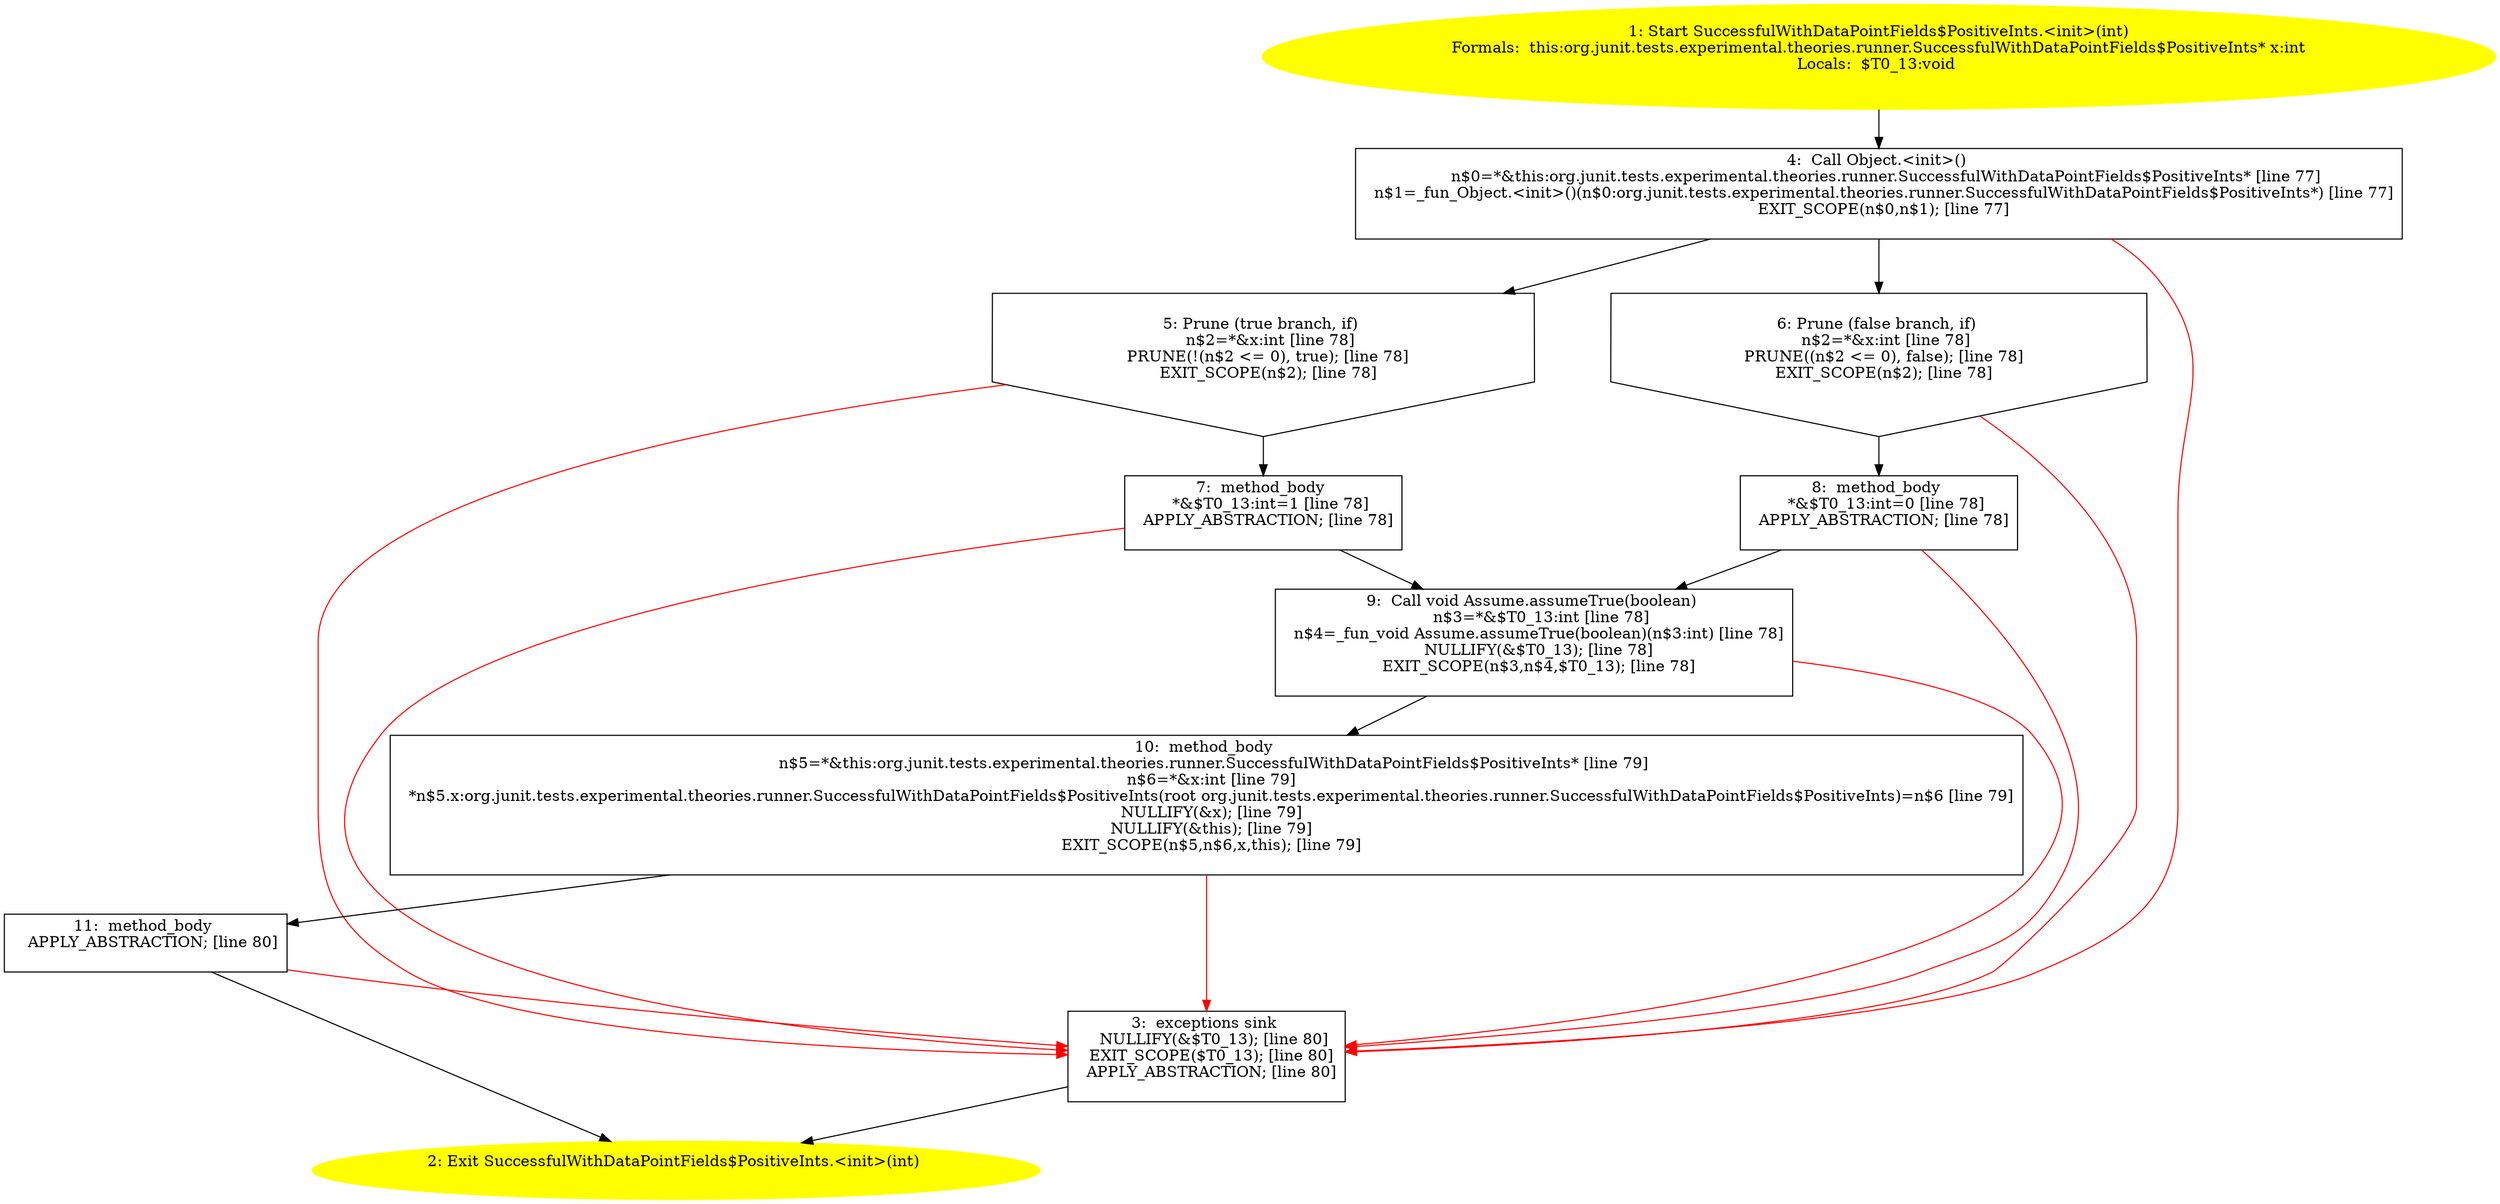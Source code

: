 /* @generated */
digraph cfg {
"org.junit.tests.experimental.theories.runner.SuccessfulWithDataPointFields$PositiveInts.<init>(int).e94631c5ba08dc3cd21747d5b4ca9497_1" [label="1: Start SuccessfulWithDataPointFields$PositiveInts.<init>(int)\nFormals:  this:org.junit.tests.experimental.theories.runner.SuccessfulWithDataPointFields$PositiveInts* x:int\nLocals:  $T0_13:void \n  " color=yellow style=filled]
	

	 "org.junit.tests.experimental.theories.runner.SuccessfulWithDataPointFields$PositiveInts.<init>(int).e94631c5ba08dc3cd21747d5b4ca9497_1" -> "org.junit.tests.experimental.theories.runner.SuccessfulWithDataPointFields$PositiveInts.<init>(int).e94631c5ba08dc3cd21747d5b4ca9497_4" ;
"org.junit.tests.experimental.theories.runner.SuccessfulWithDataPointFields$PositiveInts.<init>(int).e94631c5ba08dc3cd21747d5b4ca9497_2" [label="2: Exit SuccessfulWithDataPointFields$PositiveInts.<init>(int) \n  " color=yellow style=filled]
	

"org.junit.tests.experimental.theories.runner.SuccessfulWithDataPointFields$PositiveInts.<init>(int).e94631c5ba08dc3cd21747d5b4ca9497_3" [label="3:  exceptions sink \n   NULLIFY(&$T0_13); [line 80]\n  EXIT_SCOPE($T0_13); [line 80]\n  APPLY_ABSTRACTION; [line 80]\n " shape="box"]
	

	 "org.junit.tests.experimental.theories.runner.SuccessfulWithDataPointFields$PositiveInts.<init>(int).e94631c5ba08dc3cd21747d5b4ca9497_3" -> "org.junit.tests.experimental.theories.runner.SuccessfulWithDataPointFields$PositiveInts.<init>(int).e94631c5ba08dc3cd21747d5b4ca9497_2" ;
"org.junit.tests.experimental.theories.runner.SuccessfulWithDataPointFields$PositiveInts.<init>(int).e94631c5ba08dc3cd21747d5b4ca9497_4" [label="4:  Call Object.<init>() \n   n$0=*&this:org.junit.tests.experimental.theories.runner.SuccessfulWithDataPointFields$PositiveInts* [line 77]\n  n$1=_fun_Object.<init>()(n$0:org.junit.tests.experimental.theories.runner.SuccessfulWithDataPointFields$PositiveInts*) [line 77]\n  EXIT_SCOPE(n$0,n$1); [line 77]\n " shape="box"]
	

	 "org.junit.tests.experimental.theories.runner.SuccessfulWithDataPointFields$PositiveInts.<init>(int).e94631c5ba08dc3cd21747d5b4ca9497_4" -> "org.junit.tests.experimental.theories.runner.SuccessfulWithDataPointFields$PositiveInts.<init>(int).e94631c5ba08dc3cd21747d5b4ca9497_5" ;
	 "org.junit.tests.experimental.theories.runner.SuccessfulWithDataPointFields$PositiveInts.<init>(int).e94631c5ba08dc3cd21747d5b4ca9497_4" -> "org.junit.tests.experimental.theories.runner.SuccessfulWithDataPointFields$PositiveInts.<init>(int).e94631c5ba08dc3cd21747d5b4ca9497_6" ;
	 "org.junit.tests.experimental.theories.runner.SuccessfulWithDataPointFields$PositiveInts.<init>(int).e94631c5ba08dc3cd21747d5b4ca9497_4" -> "org.junit.tests.experimental.theories.runner.SuccessfulWithDataPointFields$PositiveInts.<init>(int).e94631c5ba08dc3cd21747d5b4ca9497_3" [color="red" ];
"org.junit.tests.experimental.theories.runner.SuccessfulWithDataPointFields$PositiveInts.<init>(int).e94631c5ba08dc3cd21747d5b4ca9497_5" [label="5: Prune (true branch, if) \n   n$2=*&x:int [line 78]\n  PRUNE(!(n$2 <= 0), true); [line 78]\n  EXIT_SCOPE(n$2); [line 78]\n " shape="invhouse"]
	

	 "org.junit.tests.experimental.theories.runner.SuccessfulWithDataPointFields$PositiveInts.<init>(int).e94631c5ba08dc3cd21747d5b4ca9497_5" -> "org.junit.tests.experimental.theories.runner.SuccessfulWithDataPointFields$PositiveInts.<init>(int).e94631c5ba08dc3cd21747d5b4ca9497_7" ;
	 "org.junit.tests.experimental.theories.runner.SuccessfulWithDataPointFields$PositiveInts.<init>(int).e94631c5ba08dc3cd21747d5b4ca9497_5" -> "org.junit.tests.experimental.theories.runner.SuccessfulWithDataPointFields$PositiveInts.<init>(int).e94631c5ba08dc3cd21747d5b4ca9497_3" [color="red" ];
"org.junit.tests.experimental.theories.runner.SuccessfulWithDataPointFields$PositiveInts.<init>(int).e94631c5ba08dc3cd21747d5b4ca9497_6" [label="6: Prune (false branch, if) \n   n$2=*&x:int [line 78]\n  PRUNE((n$2 <= 0), false); [line 78]\n  EXIT_SCOPE(n$2); [line 78]\n " shape="invhouse"]
	

	 "org.junit.tests.experimental.theories.runner.SuccessfulWithDataPointFields$PositiveInts.<init>(int).e94631c5ba08dc3cd21747d5b4ca9497_6" -> "org.junit.tests.experimental.theories.runner.SuccessfulWithDataPointFields$PositiveInts.<init>(int).e94631c5ba08dc3cd21747d5b4ca9497_8" ;
	 "org.junit.tests.experimental.theories.runner.SuccessfulWithDataPointFields$PositiveInts.<init>(int).e94631c5ba08dc3cd21747d5b4ca9497_6" -> "org.junit.tests.experimental.theories.runner.SuccessfulWithDataPointFields$PositiveInts.<init>(int).e94631c5ba08dc3cd21747d5b4ca9497_3" [color="red" ];
"org.junit.tests.experimental.theories.runner.SuccessfulWithDataPointFields$PositiveInts.<init>(int).e94631c5ba08dc3cd21747d5b4ca9497_7" [label="7:  method_body \n   *&$T0_13:int=1 [line 78]\n  APPLY_ABSTRACTION; [line 78]\n " shape="box"]
	

	 "org.junit.tests.experimental.theories.runner.SuccessfulWithDataPointFields$PositiveInts.<init>(int).e94631c5ba08dc3cd21747d5b4ca9497_7" -> "org.junit.tests.experimental.theories.runner.SuccessfulWithDataPointFields$PositiveInts.<init>(int).e94631c5ba08dc3cd21747d5b4ca9497_9" ;
	 "org.junit.tests.experimental.theories.runner.SuccessfulWithDataPointFields$PositiveInts.<init>(int).e94631c5ba08dc3cd21747d5b4ca9497_7" -> "org.junit.tests.experimental.theories.runner.SuccessfulWithDataPointFields$PositiveInts.<init>(int).e94631c5ba08dc3cd21747d5b4ca9497_3" [color="red" ];
"org.junit.tests.experimental.theories.runner.SuccessfulWithDataPointFields$PositiveInts.<init>(int).e94631c5ba08dc3cd21747d5b4ca9497_8" [label="8:  method_body \n   *&$T0_13:int=0 [line 78]\n  APPLY_ABSTRACTION; [line 78]\n " shape="box"]
	

	 "org.junit.tests.experimental.theories.runner.SuccessfulWithDataPointFields$PositiveInts.<init>(int).e94631c5ba08dc3cd21747d5b4ca9497_8" -> "org.junit.tests.experimental.theories.runner.SuccessfulWithDataPointFields$PositiveInts.<init>(int).e94631c5ba08dc3cd21747d5b4ca9497_9" ;
	 "org.junit.tests.experimental.theories.runner.SuccessfulWithDataPointFields$PositiveInts.<init>(int).e94631c5ba08dc3cd21747d5b4ca9497_8" -> "org.junit.tests.experimental.theories.runner.SuccessfulWithDataPointFields$PositiveInts.<init>(int).e94631c5ba08dc3cd21747d5b4ca9497_3" [color="red" ];
"org.junit.tests.experimental.theories.runner.SuccessfulWithDataPointFields$PositiveInts.<init>(int).e94631c5ba08dc3cd21747d5b4ca9497_9" [label="9:  Call void Assume.assumeTrue(boolean) \n   n$3=*&$T0_13:int [line 78]\n  n$4=_fun_void Assume.assumeTrue(boolean)(n$3:int) [line 78]\n  NULLIFY(&$T0_13); [line 78]\n  EXIT_SCOPE(n$3,n$4,$T0_13); [line 78]\n " shape="box"]
	

	 "org.junit.tests.experimental.theories.runner.SuccessfulWithDataPointFields$PositiveInts.<init>(int).e94631c5ba08dc3cd21747d5b4ca9497_9" -> "org.junit.tests.experimental.theories.runner.SuccessfulWithDataPointFields$PositiveInts.<init>(int).e94631c5ba08dc3cd21747d5b4ca9497_10" ;
	 "org.junit.tests.experimental.theories.runner.SuccessfulWithDataPointFields$PositiveInts.<init>(int).e94631c5ba08dc3cd21747d5b4ca9497_9" -> "org.junit.tests.experimental.theories.runner.SuccessfulWithDataPointFields$PositiveInts.<init>(int).e94631c5ba08dc3cd21747d5b4ca9497_3" [color="red" ];
"org.junit.tests.experimental.theories.runner.SuccessfulWithDataPointFields$PositiveInts.<init>(int).e94631c5ba08dc3cd21747d5b4ca9497_10" [label="10:  method_body \n   n$5=*&this:org.junit.tests.experimental.theories.runner.SuccessfulWithDataPointFields$PositiveInts* [line 79]\n  n$6=*&x:int [line 79]\n  *n$5.x:org.junit.tests.experimental.theories.runner.SuccessfulWithDataPointFields$PositiveInts(root org.junit.tests.experimental.theories.runner.SuccessfulWithDataPointFields$PositiveInts)=n$6 [line 79]\n  NULLIFY(&x); [line 79]\n  NULLIFY(&this); [line 79]\n  EXIT_SCOPE(n$5,n$6,x,this); [line 79]\n " shape="box"]
	

	 "org.junit.tests.experimental.theories.runner.SuccessfulWithDataPointFields$PositiveInts.<init>(int).e94631c5ba08dc3cd21747d5b4ca9497_10" -> "org.junit.tests.experimental.theories.runner.SuccessfulWithDataPointFields$PositiveInts.<init>(int).e94631c5ba08dc3cd21747d5b4ca9497_11" ;
	 "org.junit.tests.experimental.theories.runner.SuccessfulWithDataPointFields$PositiveInts.<init>(int).e94631c5ba08dc3cd21747d5b4ca9497_10" -> "org.junit.tests.experimental.theories.runner.SuccessfulWithDataPointFields$PositiveInts.<init>(int).e94631c5ba08dc3cd21747d5b4ca9497_3" [color="red" ];
"org.junit.tests.experimental.theories.runner.SuccessfulWithDataPointFields$PositiveInts.<init>(int).e94631c5ba08dc3cd21747d5b4ca9497_11" [label="11:  method_body \n   APPLY_ABSTRACTION; [line 80]\n " shape="box"]
	

	 "org.junit.tests.experimental.theories.runner.SuccessfulWithDataPointFields$PositiveInts.<init>(int).e94631c5ba08dc3cd21747d5b4ca9497_11" -> "org.junit.tests.experimental.theories.runner.SuccessfulWithDataPointFields$PositiveInts.<init>(int).e94631c5ba08dc3cd21747d5b4ca9497_2" ;
	 "org.junit.tests.experimental.theories.runner.SuccessfulWithDataPointFields$PositiveInts.<init>(int).e94631c5ba08dc3cd21747d5b4ca9497_11" -> "org.junit.tests.experimental.theories.runner.SuccessfulWithDataPointFields$PositiveInts.<init>(int).e94631c5ba08dc3cd21747d5b4ca9497_3" [color="red" ];
}

